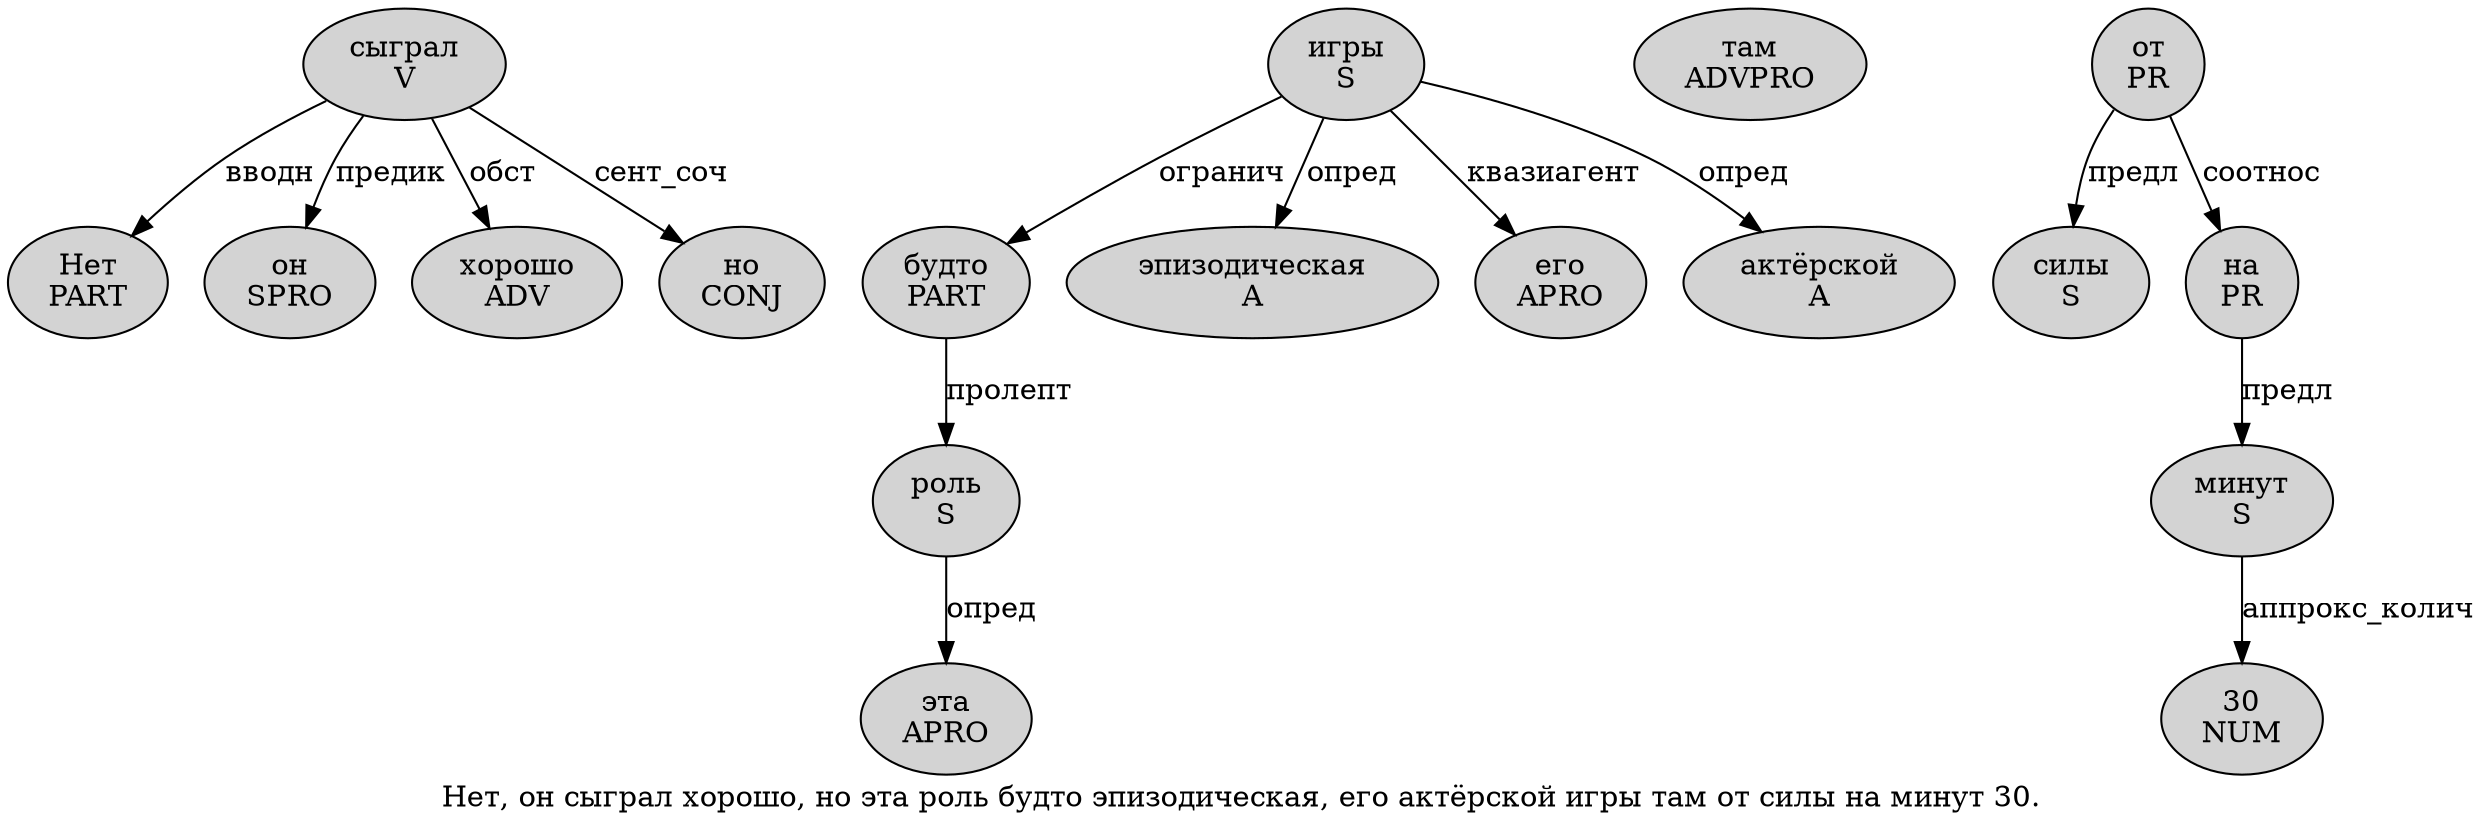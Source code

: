 digraph SENTENCE_4359 {
	graph [label="Нет, он сыграл хорошо, но эта роль будто эпизодическая, его актёрской игры там от силы на минут 30."]
	node [style=filled]
		0 [label="Нет
PART" color="" fillcolor=lightgray penwidth=1 shape=ellipse]
		2 [label="он
SPRO" color="" fillcolor=lightgray penwidth=1 shape=ellipse]
		3 [label="сыграл
V" color="" fillcolor=lightgray penwidth=1 shape=ellipse]
		4 [label="хорошо
ADV" color="" fillcolor=lightgray penwidth=1 shape=ellipse]
		6 [label="но
CONJ" color="" fillcolor=lightgray penwidth=1 shape=ellipse]
		7 [label="эта
APRO" color="" fillcolor=lightgray penwidth=1 shape=ellipse]
		8 [label="роль
S" color="" fillcolor=lightgray penwidth=1 shape=ellipse]
		9 [label="будто
PART" color="" fillcolor=lightgray penwidth=1 shape=ellipse]
		10 [label="эпизодическая
A" color="" fillcolor=lightgray penwidth=1 shape=ellipse]
		12 [label="его
APRO" color="" fillcolor=lightgray penwidth=1 shape=ellipse]
		13 [label="актёрской
A" color="" fillcolor=lightgray penwidth=1 shape=ellipse]
		14 [label="игры
S" color="" fillcolor=lightgray penwidth=1 shape=ellipse]
		15 [label="там
ADVPRO" color="" fillcolor=lightgray penwidth=1 shape=ellipse]
		16 [label="от
PR" color="" fillcolor=lightgray penwidth=1 shape=ellipse]
		17 [label="силы
S" color="" fillcolor=lightgray penwidth=1 shape=ellipse]
		18 [label="на
PR" color="" fillcolor=lightgray penwidth=1 shape=ellipse]
		19 [label="минут
S" color="" fillcolor=lightgray penwidth=1 shape=ellipse]
		20 [label="30
NUM" color="" fillcolor=lightgray penwidth=1 shape=ellipse]
			16 -> 17 [label="предл"]
			16 -> 18 [label="соотнос"]
			14 -> 9 [label="огранич"]
			14 -> 10 [label="опред"]
			14 -> 12 [label="квазиагент"]
			14 -> 13 [label="опред"]
			18 -> 19 [label="предл"]
			9 -> 8 [label="пролепт"]
			19 -> 20 [label="аппрокс_колич"]
			3 -> 0 [label="вводн"]
			3 -> 2 [label="предик"]
			3 -> 4 [label="обст"]
			3 -> 6 [label="сент_соч"]
			8 -> 7 [label="опред"]
}